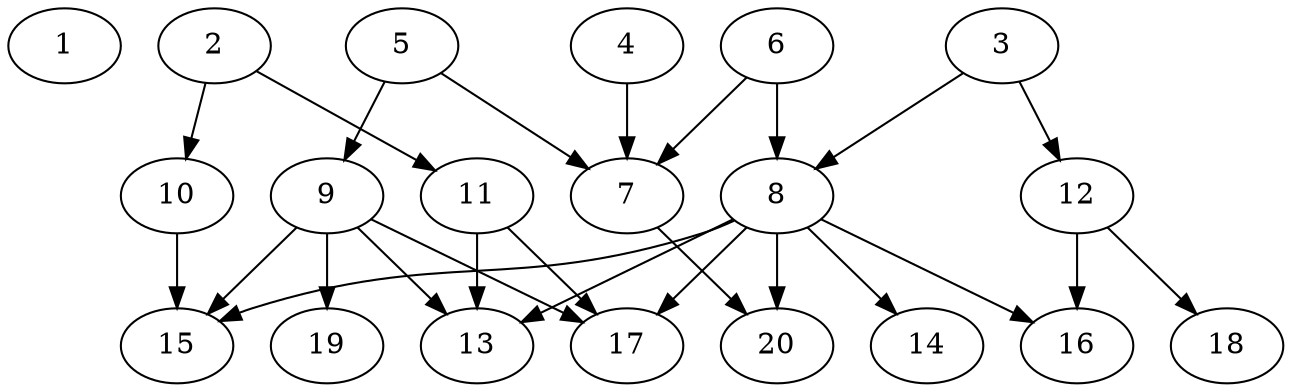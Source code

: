 // DAG automatically generated by daggen at Wed Jul 24 21:26:16 2019
// ./daggen --dot -n 20 --ccr 0.3 --fat 0.8 --regular 0.5 --density 0.5 --mindata 5242880 --maxdata 52428800 
digraph G {
  1 [size="139892053", alpha="0.01", expect_size="41967616"] 
  2 [size="53203627", alpha="0.06", expect_size="15961088"] 
  2 -> 10 [size ="15961088"]
  2 -> 11 [size ="15961088"]
  3 [size="127665493", alpha="0.11", expect_size="38299648"] 
  3 -> 8 [size ="38299648"]
  3 -> 12 [size ="38299648"]
  4 [size="154798080", alpha="0.16", expect_size="46439424"] 
  4 -> 7 [size ="46439424"]
  5 [size="35174400", alpha="0.02", expect_size="10552320"] 
  5 -> 7 [size ="10552320"]
  5 -> 9 [size ="10552320"]
  6 [size="83490133", alpha="0.15", expect_size="25047040"] 
  6 -> 7 [size ="25047040"]
  6 -> 8 [size ="25047040"]
  7 [size="45387093", alpha="0.03", expect_size="13616128"] 
  7 -> 20 [size ="13616128"]
  8 [size="158873600", alpha="0.05", expect_size="47662080"] 
  8 -> 13 [size ="47662080"]
  8 -> 14 [size ="47662080"]
  8 -> 15 [size ="47662080"]
  8 -> 16 [size ="47662080"]
  8 -> 17 [size ="47662080"]
  8 -> 20 [size ="47662080"]
  9 [size="85623467", alpha="0.07", expect_size="25687040"] 
  9 -> 13 [size ="25687040"]
  9 -> 15 [size ="25687040"]
  9 -> 17 [size ="25687040"]
  9 -> 19 [size ="25687040"]
  10 [size="25449813", alpha="0.11", expect_size="7634944"] 
  10 -> 15 [size ="7634944"]
  11 [size="125221547", alpha="0.08", expect_size="37566464"] 
  11 -> 13 [size ="37566464"]
  11 -> 17 [size ="37566464"]
  12 [size="129754453", alpha="0.10", expect_size="38926336"] 
  12 -> 16 [size ="38926336"]
  12 -> 18 [size ="38926336"]
  13 [size="18036053", alpha="0.04", expect_size="5410816"] 
  14 [size="103287467", alpha="0.05", expect_size="30986240"] 
  15 [size="72499200", alpha="0.02", expect_size="21749760"] 
  16 [size="91313493", alpha="0.10", expect_size="27394048"] 
  17 [size="54756693", alpha="0.14", expect_size="16427008"] 
  18 [size="79759360", alpha="0.05", expect_size="23927808"] 
  19 [size="122579627", alpha="0.12", expect_size="36773888"] 
  20 [size="22937600", alpha="0.01", expect_size="6881280"] 
}
